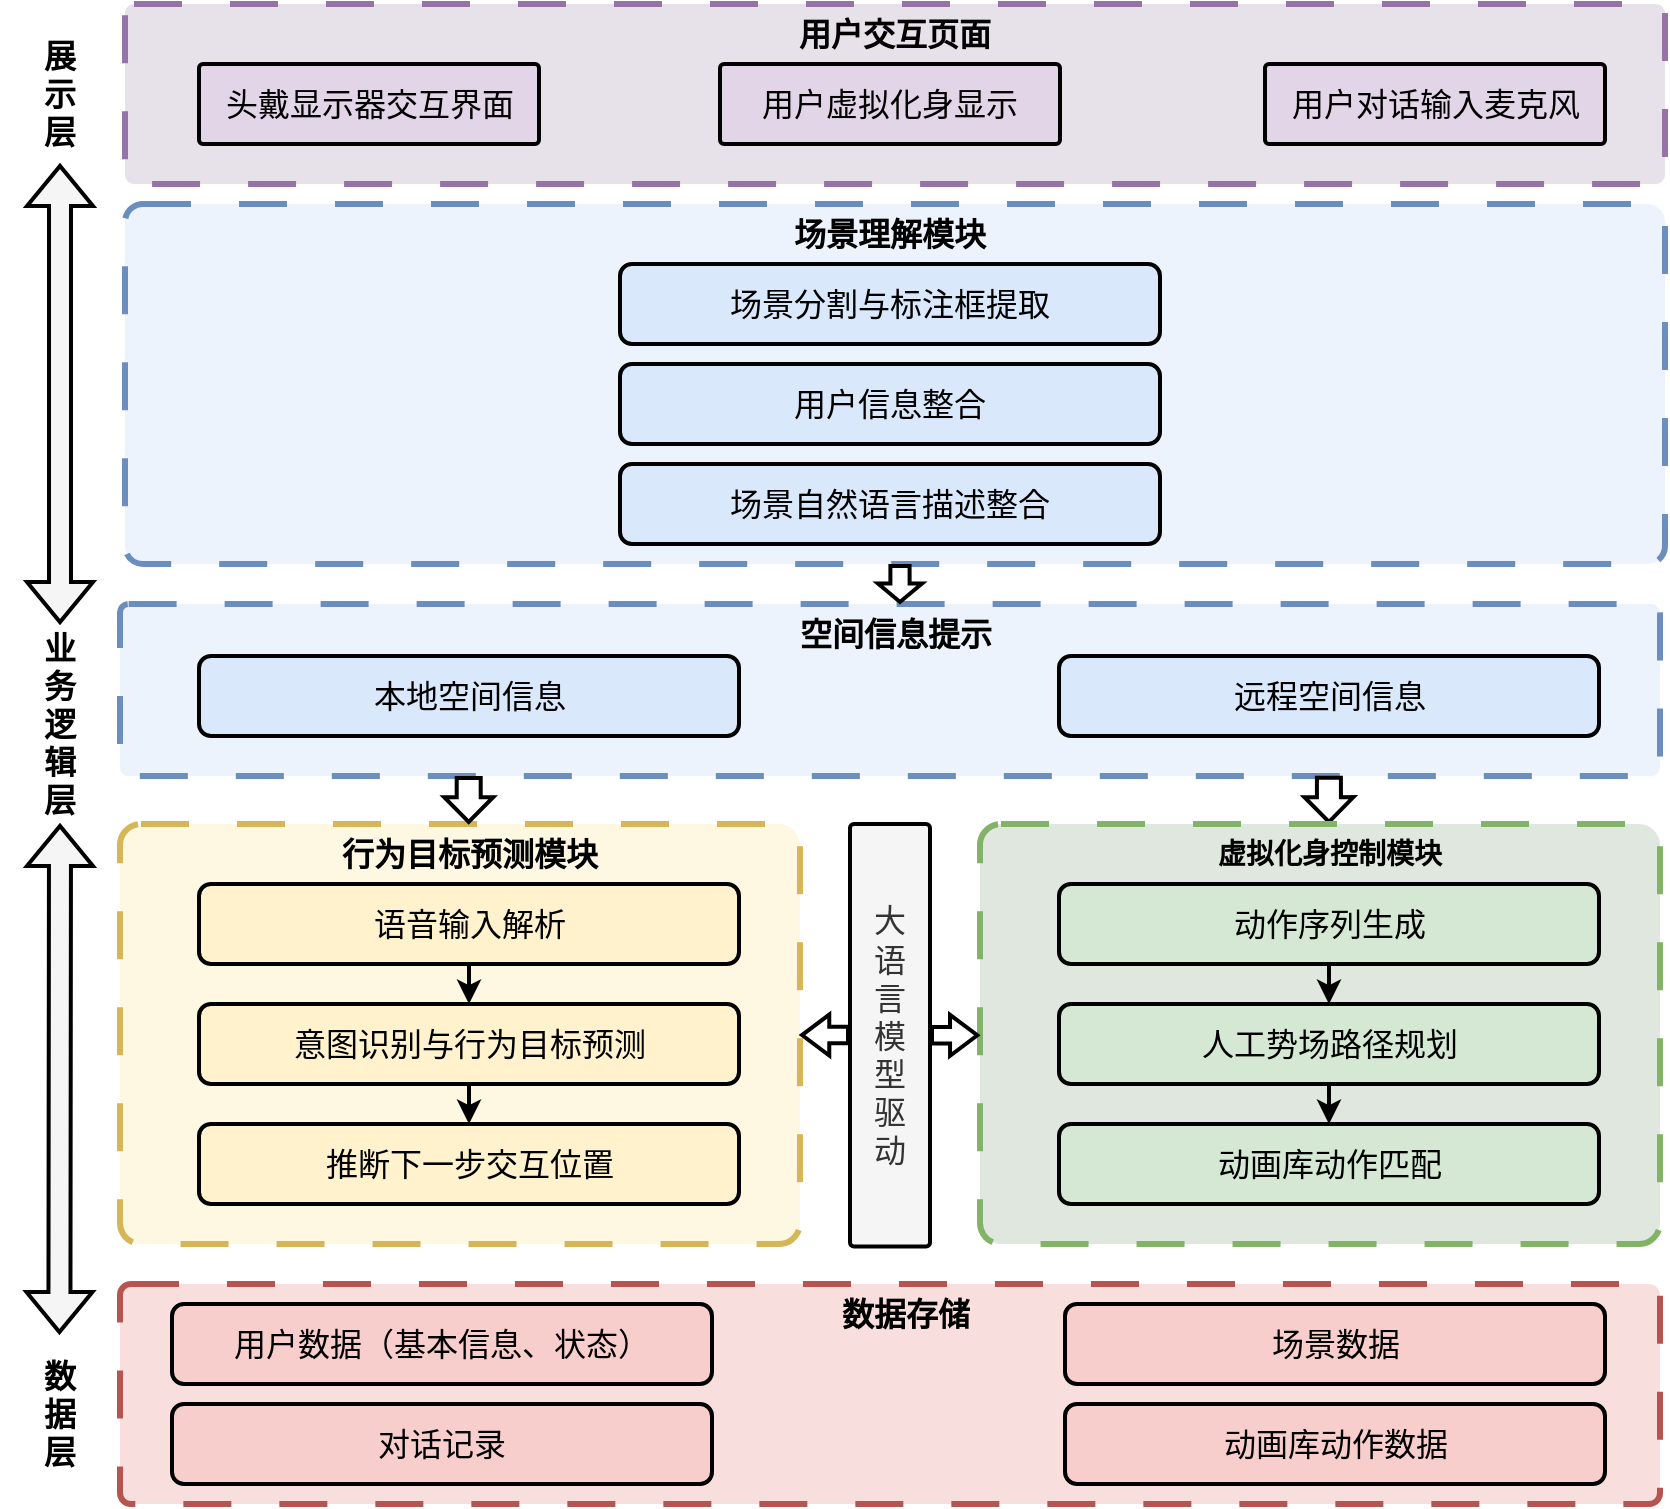 <mxfile version="26.2.12">
  <diagram name="第 1 页" id="dgRIYfOYXSiigeoHj6j_">
    <mxGraphModel dx="1185" dy="1367" grid="1" gridSize="10" guides="1" tooltips="1" connect="1" arrows="1" fold="1" page="1" pageScale="1" pageWidth="827" pageHeight="1169" math="0" shadow="0">
      <root>
        <mxCell id="0" />
        <mxCell id="1" parent="0" />
        <mxCell id="qxzFnnzq1e7h_CvmnNy5-69" value="" style="rounded=1;whiteSpace=wrap;html=1;arcSize=5;fillColor=light-dark(#fef7e1, #281d00);strokeColor=#d6b656;strokeWidth=3;dashed=1;dashPattern=8 8;" parent="1" vertex="1">
          <mxGeometry x="1020" y="600" width="340" height="210" as="geometry" />
        </mxCell>
        <mxCell id="qxzFnnzq1e7h_CvmnNy5-62" value="" style="rounded=1;whiteSpace=wrap;html=1;arcSize=5;fillColor=#ECF3FD;strokeColor=#6c8ebf;strokeWidth=3;dashed=1;dashPattern=8 8;" parent="1" vertex="1">
          <mxGeometry x="1020" y="490" width="770" height="86" as="geometry" />
        </mxCell>
        <mxCell id="qxzFnnzq1e7h_CvmnNy5-7" value="&lt;font style=&quot;font-size: 16px;&quot; face=&quot;黑体&quot;&gt;大&lt;/font&gt;&lt;div&gt;&lt;font style=&quot;font-size: 16px;&quot; face=&quot;黑体&quot;&gt;语&lt;/font&gt;&lt;/div&gt;&lt;div&gt;&lt;font style=&quot;font-size: 16px;&quot; face=&quot;黑体&quot;&gt;言&lt;/font&gt;&lt;/div&gt;&lt;div&gt;&lt;font style=&quot;font-size: 16px;&quot; face=&quot;黑体&quot;&gt;模&lt;/font&gt;&lt;/div&gt;&lt;div&gt;&lt;font style=&quot;font-size: 16px;&quot; face=&quot;黑体&quot;&gt;型&lt;/font&gt;&lt;/div&gt;&lt;div&gt;&lt;font style=&quot;font-size: 16px;&quot; face=&quot;黑体&quot;&gt;驱&lt;/font&gt;&lt;/div&gt;&lt;div&gt;&lt;font style=&quot;font-size: 16px;&quot; face=&quot;黑体&quot;&gt;动&lt;/font&gt;&lt;/div&gt;" style="rounded=1;arcSize=5;whiteSpace=wrap;html=1;horizontal=1;strokeWidth=2;fillColor=#f5f5f5;fontColor=#333333;strokeColor=default;" parent="1" vertex="1">
          <mxGeometry x="1385" y="600.0" width="40" height="211.31" as="geometry" />
        </mxCell>
        <mxCell id="qxzFnnzq1e7h_CvmnNy5-29" value="" style="rounded=1;arcSize=5;whiteSpace=wrap;html=1;fillColor=light-dark(#e7e1ea, #392f3f);strokeWidth=3;dashed=1;dashPattern=8 8;strokeColor=#9673a6;" parent="1" vertex="1">
          <mxGeometry x="1022.5" y="190" width="770" height="90" as="geometry" />
        </mxCell>
        <mxCell id="qxzFnnzq1e7h_CvmnNy5-30" value="&lt;b&gt;&lt;font face=&quot;黑体&quot; style=&quot;font-size: 16px;&quot;&gt;用户交互页面&lt;/font&gt;&lt;/b&gt;" style="text;html=1;align=center;verticalAlign=middle;whiteSpace=wrap;rounded=0;strokeWidth=2;" parent="1" vertex="1">
          <mxGeometry x="1350" y="190" width="115" height="30" as="geometry" />
        </mxCell>
        <mxCell id="qxzFnnzq1e7h_CvmnNy5-31" value="&lt;font style=&quot;font-size: 16px;&quot; face=&quot;黑体&quot;&gt;头戴显示器交互界面&lt;/font&gt;" style="rounded=1;arcSize=5;whiteSpace=wrap;html=1;fillColor=#e1d5e7;strokeWidth=2;strokeColor=default;" parent="1" vertex="1">
          <mxGeometry x="1059.5" y="220" width="170" height="40" as="geometry" />
        </mxCell>
        <mxCell id="qxzFnnzq1e7h_CvmnNy5-32" value="&lt;font style=&quot;font-size: 16px;&quot; face=&quot;黑体&quot;&gt;用户虚拟化身显示&lt;/font&gt;" style="rounded=1;arcSize=5;whiteSpace=wrap;html=1;fillColor=#e1d5e7;strokeWidth=2;strokeColor=default;" parent="1" vertex="1">
          <mxGeometry x="1320" y="220" width="170" height="40" as="geometry" />
        </mxCell>
        <mxCell id="qxzFnnzq1e7h_CvmnNy5-33" value="&lt;font style=&quot;font-size: 16px;&quot; face=&quot;黑体&quot;&gt;用户对话输入麦克风&lt;/font&gt;" style="rounded=1;arcSize=5;whiteSpace=wrap;html=1;fillColor=#e1d5e7;strokeWidth=2;strokeColor=light-dark(#000000,#9577A3);" parent="1" vertex="1">
          <mxGeometry x="1592.5" y="220" width="170" height="40" as="geometry" />
        </mxCell>
        <mxCell id="qxzFnnzq1e7h_CvmnNy5-53" value="" style="rounded=1;whiteSpace=wrap;html=1;arcSize=5;fillColor=light-dark(#ecf3fd, #1d293b);strokeColor=#6c8ebf;strokeWidth=3;dashed=1;dashPattern=8 8;" parent="1" vertex="1">
          <mxGeometry x="1022.5" y="290" width="770" height="180" as="geometry" />
        </mxCell>
        <mxCell id="qxzFnnzq1e7h_CvmnNy5-54" value="&lt;font face=&quot;黑体&quot; style=&quot;font-size: 16px;&quot;&gt;场景分割与标注框提取&lt;/font&gt;" style="rounded=1;whiteSpace=wrap;html=1;fillColor=#dae8fc;strokeWidth=2;strokeColor=default;" parent="1" vertex="1">
          <mxGeometry x="1270" y="320" width="270" height="40" as="geometry" />
        </mxCell>
        <mxCell id="qxzFnnzq1e7h_CvmnNy5-55" value="&lt;font face=&quot;黑体&quot; style=&quot;font-size: 16px;&quot;&gt;&lt;b style=&quot;&quot;&gt;场景理解模块&lt;/b&gt;&lt;/font&gt;" style="text;html=1;align=center;verticalAlign=middle;whiteSpace=wrap;rounded=0;strokeWidth=2;" parent="1" vertex="1">
          <mxGeometry x="1345" y="290" width="120" height="30" as="geometry" />
        </mxCell>
        <mxCell id="qxzFnnzq1e7h_CvmnNy5-56" value="&lt;font face=&quot;黑体&quot; style=&quot;font-size: 16px;&quot;&gt;用户信息整合&lt;/font&gt;" style="rounded=1;whiteSpace=wrap;html=1;fillColor=#dae8fc;strokeWidth=2;strokeColor=default;" parent="1" vertex="1">
          <mxGeometry x="1270" y="370" width="270" height="40" as="geometry" />
        </mxCell>
        <mxCell id="qxzFnnzq1e7h_CvmnNy5-57" value="&lt;font style=&quot;font-size: 16px;&quot; face=&quot;黑体&quot;&gt;场景自然语言描述整合&lt;/font&gt;" style="rounded=1;whiteSpace=wrap;html=1;fillColor=#dae8fc;strokeWidth=2;strokeColor=default;" parent="1" vertex="1">
          <mxGeometry x="1270" y="420" width="270" height="40" as="geometry" />
        </mxCell>
        <mxCell id="qxzFnnzq1e7h_CvmnNy5-58" value="" style="shape=flexArrow;endArrow=classic;html=1;rounded=0;entryX=0.5;entryY=0;entryDx=0;entryDy=0;width=11;endSize=3.475;endWidth=10.5;exitX=0.785;exitY=0.998;exitDx=0;exitDy=0;exitPerimeter=0;strokeWidth=2;" parent="1" source="qxzFnnzq1e7h_CvmnNy5-62" target="qxzFnnzq1e7h_CvmnNy5-77" edge="1">
          <mxGeometry width="50" height="50" relative="1" as="geometry">
            <mxPoint x="1624" y="576" as="sourcePoint" />
            <mxPoint x="1624.25" y="636" as="targetPoint" />
          </mxGeometry>
        </mxCell>
        <mxCell id="qxzFnnzq1e7h_CvmnNy5-60" value="&lt;font style=&quot;font-size: 16px;&quot;&gt;本地空间信息&lt;/font&gt;" style="rounded=1;whiteSpace=wrap;html=1;fillColor=#dae8fc;strokeWidth=2;strokeColor=default;" parent="1" vertex="1">
          <mxGeometry x="1059.5" y="516" width="270" height="40" as="geometry" />
        </mxCell>
        <mxCell id="qxzFnnzq1e7h_CvmnNy5-61" value="&lt;font face=&quot;黑体&quot; style=&quot;font-size: 16px;&quot;&gt;远程空间信息&lt;/font&gt;" style="rounded=1;whiteSpace=wrap;html=1;fillColor=#dae8fc;strokeWidth=2;strokeColor=default;" parent="1" vertex="1">
          <mxGeometry x="1489.5" y="516" width="270" height="40" as="geometry" />
        </mxCell>
        <mxCell id="qxzFnnzq1e7h_CvmnNy5-63" value="&lt;b style=&quot;&quot;&gt;&lt;font style=&quot;font-size: 16px;&quot; face=&quot;黑体&quot;&gt;空间信息提示&lt;/font&gt;&lt;/b&gt;" style="text;html=1;align=center;verticalAlign=middle;whiteSpace=wrap;rounded=0;strokeWidth=2;" parent="1" vertex="1">
          <mxGeometry x="1347.5" y="490" width="120" height="30" as="geometry" />
        </mxCell>
        <mxCell id="qxzFnnzq1e7h_CvmnNy5-64" value="&lt;font style=&quot;font-size: 16px;&quot;&gt;语音输入解析&lt;/font&gt;" style="rounded=1;whiteSpace=wrap;html=1;fillColor=#fff2cc;strokeWidth=2;strokeColor=default;" parent="1" vertex="1">
          <mxGeometry x="1059.5" y="630" width="270" height="40" as="geometry" />
        </mxCell>
        <mxCell id="qxzFnnzq1e7h_CvmnNy5-65" value="&lt;font style=&quot;font-size: 16px;&quot; face=&quot;黑体&quot;&gt;意图识别与行为目标预测&lt;/font&gt;" style="rounded=1;whiteSpace=wrap;html=1;fillColor=#fff2cc;strokeWidth=2;strokeColor=default;" parent="1" vertex="1">
          <mxGeometry x="1059.5" y="690" width="270" height="40" as="geometry" />
        </mxCell>
        <mxCell id="qxzFnnzq1e7h_CvmnNy5-66" value="&lt;font style=&quot;font-size: 16px;&quot; face=&quot;黑体&quot;&gt;推断下一步交互位置&lt;/font&gt;" style="rounded=1;whiteSpace=wrap;html=1;fillColor=#fff2cc;strokeWidth=2;strokeColor=default;" parent="1" vertex="1">
          <mxGeometry x="1059.5" y="750" width="270" height="40" as="geometry" />
        </mxCell>
        <mxCell id="qxzFnnzq1e7h_CvmnNy5-67" value="" style="endArrow=classic;html=1;rounded=0;exitX=0.5;exitY=1;exitDx=0;exitDy=0;entryX=0.5;entryY=0;entryDx=0;entryDy=0;strokeWidth=2;" parent="1" source="qxzFnnzq1e7h_CvmnNy5-64" target="qxzFnnzq1e7h_CvmnNy5-65" edge="1">
          <mxGeometry width="50" height="50" relative="1" as="geometry">
            <mxPoint x="1160" y="740" as="sourcePoint" />
            <mxPoint x="1210" y="690" as="targetPoint" />
          </mxGeometry>
        </mxCell>
        <mxCell id="qxzFnnzq1e7h_CvmnNy5-68" value="" style="endArrow=classic;html=1;rounded=0;exitX=0.5;exitY=1;exitDx=0;exitDy=0;entryX=0.5;entryY=0;entryDx=0;entryDy=0;strokeWidth=2;" parent="1" source="qxzFnnzq1e7h_CvmnNy5-65" target="qxzFnnzq1e7h_CvmnNy5-66" edge="1">
          <mxGeometry width="50" height="50" relative="1" as="geometry">
            <mxPoint x="1260" y="690" as="sourcePoint" />
            <mxPoint x="1310" y="640" as="targetPoint" />
          </mxGeometry>
        </mxCell>
        <mxCell id="qxzFnnzq1e7h_CvmnNy5-70" value="&lt;b style=&quot;&quot;&gt;&lt;font style=&quot;font-size: 16px;&quot; face=&quot;黑体&quot;&gt;行为目标预测模块&lt;/font&gt;&lt;/b&gt;" style="text;html=1;align=center;verticalAlign=middle;whiteSpace=wrap;rounded=0;strokeWidth=2;" parent="1" vertex="1">
          <mxGeometry x="1121.75" y="600" width="145.5" height="30" as="geometry" />
        </mxCell>
        <mxCell id="qxzFnnzq1e7h_CvmnNy5-71" value="" style="rounded=1;whiteSpace=wrap;html=1;arcSize=5;fillColor=light-dark(#dfe7de, #1f2f1e);strokeColor=#82b366;strokeWidth=3;dashed=1;dashPattern=8 8;" parent="1" vertex="1">
          <mxGeometry x="1450" y="600" width="340" height="210" as="geometry" />
        </mxCell>
        <mxCell id="qxzFnnzq1e7h_CvmnNy5-72" value="&lt;font face=&quot;黑体&quot; style=&quot;font-size: 16px;&quot;&gt;动作序列生成&lt;/font&gt;" style="rounded=1;whiteSpace=wrap;html=1;fillColor=#d5e8d4;strokeWidth=2;strokeColor=default;" parent="1" vertex="1">
          <mxGeometry x="1489.5" y="630" width="270" height="40" as="geometry" />
        </mxCell>
        <mxCell id="qxzFnnzq1e7h_CvmnNy5-73" value="&lt;font style=&quot;font-size: 16px;&quot; face=&quot;黑体&quot;&gt;人工势场路径规划&lt;/font&gt;" style="rounded=1;whiteSpace=wrap;html=1;fillColor=#d5e8d4;strokeWidth=2;strokeColor=default;" parent="1" vertex="1">
          <mxGeometry x="1489.5" y="690" width="270" height="40" as="geometry" />
        </mxCell>
        <mxCell id="qxzFnnzq1e7h_CvmnNy5-74" value="&lt;font style=&quot;font-size: 16px;&quot; face=&quot;黑体&quot;&gt;动画库动作匹配&lt;/font&gt;" style="rounded=1;whiteSpace=wrap;html=1;fillColor=#d5e8d4;strokeWidth=2;strokeColor=default;" parent="1" vertex="1">
          <mxGeometry x="1489.5" y="750" width="270" height="40" as="geometry" />
        </mxCell>
        <mxCell id="qxzFnnzq1e7h_CvmnNy5-75" value="" style="endArrow=classic;html=1;rounded=0;exitX=0.5;exitY=1;exitDx=0;exitDy=0;entryX=0.5;entryY=0;entryDx=0;entryDy=0;strokeWidth=2;" parent="1" source="qxzFnnzq1e7h_CvmnNy5-72" target="qxzFnnzq1e7h_CvmnNy5-73" edge="1">
          <mxGeometry width="50" height="50" relative="1" as="geometry">
            <mxPoint x="1590" y="740" as="sourcePoint" />
            <mxPoint x="1640" y="690" as="targetPoint" />
          </mxGeometry>
        </mxCell>
        <mxCell id="qxzFnnzq1e7h_CvmnNy5-76" value="" style="endArrow=classic;html=1;rounded=0;exitX=0.5;exitY=1;exitDx=0;exitDy=0;entryX=0.5;entryY=0;entryDx=0;entryDy=0;strokeWidth=2;" parent="1" source="qxzFnnzq1e7h_CvmnNy5-73" target="qxzFnnzq1e7h_CvmnNy5-74" edge="1">
          <mxGeometry width="50" height="50" relative="1" as="geometry">
            <mxPoint x="1690" y="690" as="sourcePoint" />
            <mxPoint x="1740" y="640" as="targetPoint" />
          </mxGeometry>
        </mxCell>
        <mxCell id="qxzFnnzq1e7h_CvmnNy5-77" value="&lt;span style=&quot;font-size: 14px;&quot;&gt;&lt;b&gt;&lt;font face=&quot;黑体&quot;&gt;虚拟化身控制模块&lt;/font&gt;&lt;/b&gt;&lt;/span&gt;" style="text;html=1;align=center;verticalAlign=middle;whiteSpace=wrap;rounded=0;strokeWidth=2;" parent="1" vertex="1">
          <mxGeometry x="1564.5" y="600" width="120" height="30" as="geometry" />
        </mxCell>
        <mxCell id="qxzFnnzq1e7h_CvmnNy5-81" value="" style="shape=flexArrow;endArrow=classic;html=1;rounded=0;exitX=1;exitY=0.5;exitDx=0;exitDy=0;width=7.297;endSize=3.878;endWidth=10.19;entryX=-0.001;entryY=0.503;entryDx=0;entryDy=0;entryPerimeter=0;strokeWidth=2;" parent="1" source="qxzFnnzq1e7h_CvmnNy5-7" target="qxzFnnzq1e7h_CvmnNy5-71" edge="1">
          <mxGeometry width="50" height="50" relative="1" as="geometry">
            <mxPoint x="1440.62" y="708.677" as="sourcePoint" />
            <mxPoint x="1450" y="705" as="targetPoint" />
          </mxGeometry>
        </mxCell>
        <mxCell id="qxzFnnzq1e7h_CvmnNy5-83" value="" style="shape=flexArrow;endArrow=classic;html=1;rounded=0;exitX=1;exitY=0.5;exitDx=0;exitDy=0;entryX=0;entryY=0.504;entryDx=0;entryDy=0;entryPerimeter=0;width=7.297;endSize=3.878;endWidth=10.19;strokeWidth=2;" parent="1" edge="1">
          <mxGeometry width="50" height="50" relative="1" as="geometry">
            <mxPoint x="1385" y="705.52" as="sourcePoint" />
            <mxPoint x="1360" y="705.52" as="targetPoint" />
          </mxGeometry>
        </mxCell>
        <mxCell id="qxzFnnzq1e7h_CvmnNy5-91" value="" style="shape=flexArrow;endArrow=classic;html=1;rounded=0;entryX=0.5;entryY=0;entryDx=0;entryDy=0;width=11;endSize=3.475;endWidth=10.5;strokeWidth=2;" parent="1" edge="1">
          <mxGeometry width="50" height="50" relative="1" as="geometry">
            <mxPoint x="1194.35" y="576" as="sourcePoint" />
            <mxPoint x="1194.35" y="600" as="targetPoint" />
          </mxGeometry>
        </mxCell>
        <mxCell id="qxzFnnzq1e7h_CvmnNy5-95" value="" style="shape=flexArrow;endArrow=classic;html=1;rounded=0;width=8.6;endSize=2.422;endWidth=10.5;strokeWidth=2;" parent="1" edge="1">
          <mxGeometry width="50" height="50" relative="1" as="geometry">
            <mxPoint x="1410" y="470" as="sourcePoint" />
            <mxPoint x="1410" y="490" as="targetPoint" />
          </mxGeometry>
        </mxCell>
        <mxCell id="qxzFnnzq1e7h_CvmnNy5-98" value="" style="rounded=1;arcSize=5;whiteSpace=wrap;html=1;fillColor=light-dark(#f8dfdd, #512d2b);strokeWidth=3;dashed=1;dashPattern=8 8;strokeColor=#b85450;" parent="1" vertex="1">
          <mxGeometry x="1020" y="830" width="770" height="110" as="geometry" />
        </mxCell>
        <mxCell id="qxzFnnzq1e7h_CvmnNy5-99" value="&lt;font style=&quot;font-size: 16px;&quot; face=&quot;黑体&quot;&gt;用户数据（基本信息、状态）&lt;/font&gt;" style="rounded=1;whiteSpace=wrap;html=1;strokeWidth=2;fillColor=#f8cecc;strokeColor=default;" parent="1" vertex="1">
          <mxGeometry x="1046" y="840" width="270" height="40" as="geometry" />
        </mxCell>
        <mxCell id="qxzFnnzq1e7h_CvmnNy5-100" value="&lt;font style=&quot;font-size: 16px;&quot; face=&quot;黑体&quot;&gt;对话记录&lt;/font&gt;" style="rounded=1;whiteSpace=wrap;html=1;strokeWidth=2;fillColor=#f8cecc;strokeColor=default;" parent="1" vertex="1">
          <mxGeometry x="1046" y="890" width="270" height="40" as="geometry" />
        </mxCell>
        <mxCell id="qxzFnnzq1e7h_CvmnNy5-101" value="&lt;font style=&quot;font-size: 16px;&quot; face=&quot;黑体&quot;&gt;场景数据&lt;/font&gt;" style="rounded=1;whiteSpace=wrap;html=1;strokeWidth=2;fillColor=#f8cecc;strokeColor=default;" parent="1" vertex="1">
          <mxGeometry x="1492.5" y="840" width="270" height="40" as="geometry" />
        </mxCell>
        <mxCell id="qxzFnnzq1e7h_CvmnNy5-102" value="&lt;font style=&quot;font-size: 16px;&quot; face=&quot;黑体&quot;&gt;动画库动作数据&lt;/font&gt;" style="rounded=1;whiteSpace=wrap;html=1;strokeWidth=2;fillColor=#f8cecc;strokeColor=default;" parent="1" vertex="1">
          <mxGeometry x="1492.5" y="890" width="270" height="40" as="geometry" />
        </mxCell>
        <mxCell id="qxzFnnzq1e7h_CvmnNy5-103" value="&lt;b style=&quot;&quot;&gt;&lt;font style=&quot;font-size: 16px;&quot; face=&quot;黑体&quot;&gt;数据存储&lt;/font&gt;&lt;/b&gt;" style="text;html=1;align=center;verticalAlign=middle;whiteSpace=wrap;rounded=0;strokeWidth=2;" parent="1" vertex="1">
          <mxGeometry x="1353" y="830" width="120" height="30" as="geometry" />
        </mxCell>
        <mxCell id="qxzFnnzq1e7h_CvmnNy5-104" value="&lt;font style=&quot;font-size: 16px;&quot;&gt;&lt;b style=&quot;&quot;&gt;展&lt;/b&gt;&lt;/font&gt;&lt;div&gt;&lt;font style=&quot;font-size: 16px;&quot;&gt;&lt;b&gt;示&lt;/b&gt;&lt;/font&gt;&lt;/div&gt;&lt;div&gt;&lt;font style=&quot;font-size: 16px;&quot;&gt;&lt;b style=&quot;&quot;&gt;层&lt;/b&gt;&lt;/font&gt;&lt;/div&gt;" style="text;html=1;align=center;verticalAlign=middle;whiteSpace=wrap;rounded=0;strokeWidth=2;" parent="1" vertex="1">
          <mxGeometry x="960" y="200" width="60" height="70" as="geometry" />
        </mxCell>
        <mxCell id="qxzFnnzq1e7h_CvmnNy5-105" value="&lt;b style=&quot;&quot;&gt;&lt;font face=&quot;黑体&quot; style=&quot;font-size: 16px;&quot;&gt;数&lt;/font&gt;&lt;/b&gt;&lt;div&gt;&lt;b&gt;&lt;font face=&quot;黑体&quot; style=&quot;font-size: 16px;&quot;&gt;据&lt;/font&gt;&lt;/b&gt;&lt;/div&gt;&lt;div&gt;&lt;b style=&quot;&quot;&gt;&lt;font face=&quot;黑体&quot; style=&quot;font-size: 16px;&quot;&gt;层&lt;/font&gt;&lt;/b&gt;&lt;/div&gt;" style="text;html=1;align=center;verticalAlign=middle;whiteSpace=wrap;rounded=0;strokeWidth=2;" parent="1" vertex="1">
          <mxGeometry x="960" y="860" width="60" height="70" as="geometry" />
        </mxCell>
        <mxCell id="qxzFnnzq1e7h_CvmnNy5-106" value="&lt;b style=&quot;&quot;&gt;&lt;font face=&quot;黑体&quot; style=&quot;font-size: 16px;&quot;&gt;业&lt;/font&gt;&lt;/b&gt;&lt;div&gt;&lt;b&gt;&lt;font face=&quot;黑体&quot; style=&quot;font-size: 16px;&quot;&gt;务&lt;/font&gt;&lt;/b&gt;&lt;/div&gt;&lt;div&gt;&lt;b&gt;&lt;font face=&quot;黑体&quot; style=&quot;font-size: 16px;&quot;&gt;逻&lt;/font&gt;&lt;/b&gt;&lt;/div&gt;&lt;div&gt;&lt;b&gt;&lt;font face=&quot;黑体&quot; style=&quot;font-size: 16px;&quot;&gt;辑&lt;/font&gt;&lt;/b&gt;&lt;/div&gt;&lt;div&gt;&lt;b style=&quot;&quot;&gt;&lt;font face=&quot;黑体&quot; style=&quot;font-size: 16px;&quot;&gt;层&lt;/font&gt;&lt;/b&gt;&lt;/div&gt;" style="text;html=1;align=center;verticalAlign=middle;whiteSpace=wrap;rounded=0;strokeWidth=2;" parent="1" vertex="1">
          <mxGeometry x="960" y="515" width="60" height="70" as="geometry" />
        </mxCell>
        <mxCell id="qxzFnnzq1e7h_CvmnNy5-107" value="" style="shape=flexArrow;endArrow=classic;startArrow=classic;html=1;rounded=0;strokeWidth=2;fillColor=#f5f5f5;strokeColor=#000000;" parent="1" edge="1">
          <mxGeometry width="100" height="100" relative="1" as="geometry">
            <mxPoint x="990" y="500" as="sourcePoint" />
            <mxPoint x="990" y="270" as="targetPoint" />
          </mxGeometry>
        </mxCell>
        <mxCell id="qxzFnnzq1e7h_CvmnNy5-109" value="" style="shape=flexArrow;endArrow=classic;startArrow=classic;html=1;rounded=0;strokeWidth=2;fillColor=#f5f5f5;strokeColor=#000000;" parent="1" edge="1">
          <mxGeometry width="100" height="100" relative="1" as="geometry">
            <mxPoint x="989.71" y="855" as="sourcePoint" />
            <mxPoint x="990" y="600" as="targetPoint" />
          </mxGeometry>
        </mxCell>
      </root>
    </mxGraphModel>
  </diagram>
</mxfile>
